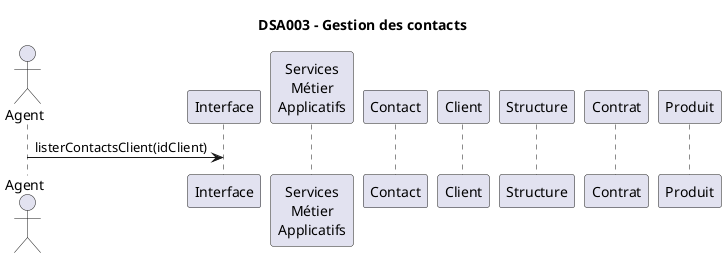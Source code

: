 @startuml
title DSA003 - Gestion des contacts

actor Agent
participant Interface as IHM
participant "Services\nMétier\nApplicatifs" as SMA
participant Contact as C
participant Client
participant Structure
participant Contrat
participant Produit


Agent -> IHM : listerContactsClient(idClient)

'TODO...

@enduml
